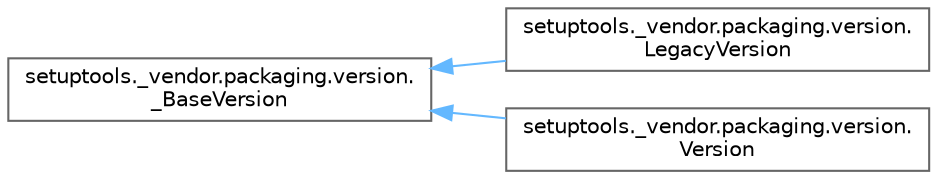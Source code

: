 digraph "Graphical Class Hierarchy"
{
 // LATEX_PDF_SIZE
  bgcolor="transparent";
  edge [fontname=Helvetica,fontsize=10,labelfontname=Helvetica,labelfontsize=10];
  node [fontname=Helvetica,fontsize=10,shape=box,height=0.2,width=0.4];
  rankdir="LR";
  Node0 [id="Node000000",label="setuptools._vendor.packaging.version.\l_BaseVersion",height=0.2,width=0.4,color="grey40", fillcolor="white", style="filled",URL="$classsetuptools_1_1__vendor_1_1packaging_1_1version_1_1___base_version.html",tooltip=" "];
  Node0 -> Node1 [id="edge4182_Node000000_Node000001",dir="back",color="steelblue1",style="solid",tooltip=" "];
  Node1 [id="Node000001",label="setuptools._vendor.packaging.version.\lLegacyVersion",height=0.2,width=0.4,color="grey40", fillcolor="white", style="filled",URL="$classsetuptools_1_1__vendor_1_1packaging_1_1version_1_1_legacy_version.html",tooltip=" "];
  Node0 -> Node2 [id="edge4183_Node000000_Node000002",dir="back",color="steelblue1",style="solid",tooltip=" "];
  Node2 [id="Node000002",label="setuptools._vendor.packaging.version.\lVersion",height=0.2,width=0.4,color="grey40", fillcolor="white", style="filled",URL="$classsetuptools_1_1__vendor_1_1packaging_1_1version_1_1_version.html",tooltip=" "];
}
